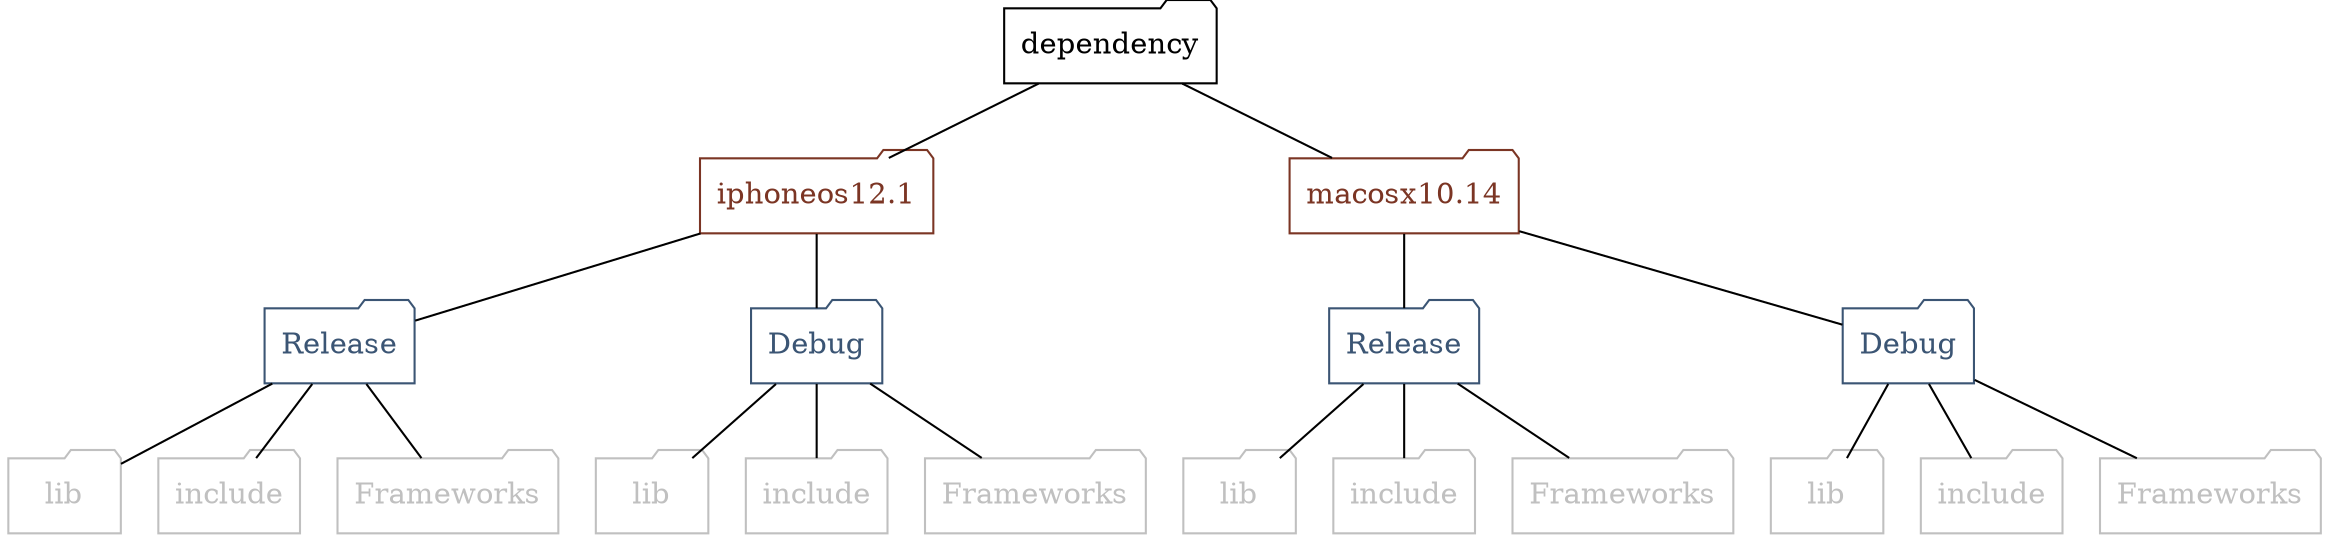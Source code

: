 digraph G {
    graph [rankdir = TD];

    edge[  arrowhead="none", color="black"];

    node[ shape=folder, color="#7b3524", fontcolor="#7b3524"];

    { rank="same" ; "iphoneos12.1", "macosx10.14" }

    node[ shape=folder, color="#3b5574", fontcolor="#3b5574"];

    { rank="same" ; "Release", "Release1", "Debug2", "Debug3" }

    Release
    Release1 [ label="Release"]

    Debug2   [ label="Debug"]
    Debug3   [ label="Debug"]

    node[ shape=folder, color="black", fontcolor="black"];

    dependency -> "macosx10.14"   -> Release
    dependency -> "iphoneos12.1"  -> Release1
                  "macosx10.14"   -> Debug2
                  "iphoneos12.1"  -> Debug3

    node[ shape=folder, color="gray", fontcolor="gray"];

    Release -> lib
    Release -> include
    Release -> Frameworks

    Release1 -> lib1
    Release1 -> include1
    Release1 -> Frameworks1

    Debug2 -> lib2
    Debug2 -> include2
    Debug2 -> Frameworks2

    Debug3 -> lib3
    Debug3 -> include3
    Debug3 -> Frameworks3


    lib1 [ label="lib"]
    lib2 [ label="lib"]
    lib3 [ label="lib"]

    include1 [ label="include"]
    include2 [ label="include"]
    include3 [ label="include"]

    Frameworks1 [ label="Frameworks"]
    Frameworks2 [ label="Frameworks"]
    Frameworks3 [ label="Frameworks"]
}
